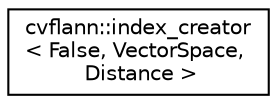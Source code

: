 digraph "Graphical Class Hierarchy"
{
 // LATEX_PDF_SIZE
  edge [fontname="Helvetica",fontsize="10",labelfontname="Helvetica",labelfontsize="10"];
  node [fontname="Helvetica",fontsize="10",shape=record];
  rankdir="LR";
  Node0 [label="cvflann::index_creator\l\< False, VectorSpace,\l Distance \>",height=0.2,width=0.4,color="black", fillcolor="white", style="filled",URL="$structcvflann_1_1index__creator_3_01_false_00_01_vector_space_00_01_distance_01_4.html",tooltip=" "];
}
